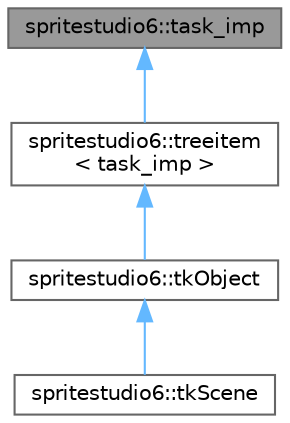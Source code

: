 digraph "spritestudio6::task_imp"
{
 // LATEX_PDF_SIZE
  bgcolor="transparent";
  edge [fontname=Helvetica,fontsize=10,labelfontname=Helvetica,labelfontsize=10];
  node [fontname=Helvetica,fontsize=10,shape=box,height=0.2,width=0.4];
  Node1 [id="Node000001",label="spritestudio6::task_imp",height=0.2,width=0.4,color="gray40", fillcolor="grey60", style="filled", fontcolor="black",tooltip=" "];
  Node1 -> Node2 [id="edge1_Node000001_Node000002",dir="back",color="steelblue1",style="solid",tooltip=" "];
  Node2 [id="Node000002",label="spritestudio6::treeitem\l\< task_imp \>",height=0.2,width=0.4,color="gray40", fillcolor="white", style="filled",URL="$classspritestudio6_1_1treeitem.html",tooltip=" "];
  Node2 -> Node3 [id="edge2_Node000002_Node000003",dir="back",color="steelblue1",style="solid",tooltip=" "];
  Node3 [id="Node000003",label="spritestudio6::tkObject",height=0.2,width=0.4,color="gray40", fillcolor="white", style="filled",URL="$classspritestudio6_1_1tk_object.html",tooltip=" "];
  Node3 -> Node4 [id="edge3_Node000003_Node000004",dir="back",color="steelblue1",style="solid",tooltip=" "];
  Node4 [id="Node000004",label="spritestudio6::tkScene",height=0.2,width=0.4,color="gray40", fillcolor="white", style="filled",URL="$classspritestudio6_1_1tk_scene.html",tooltip=" "];
}
